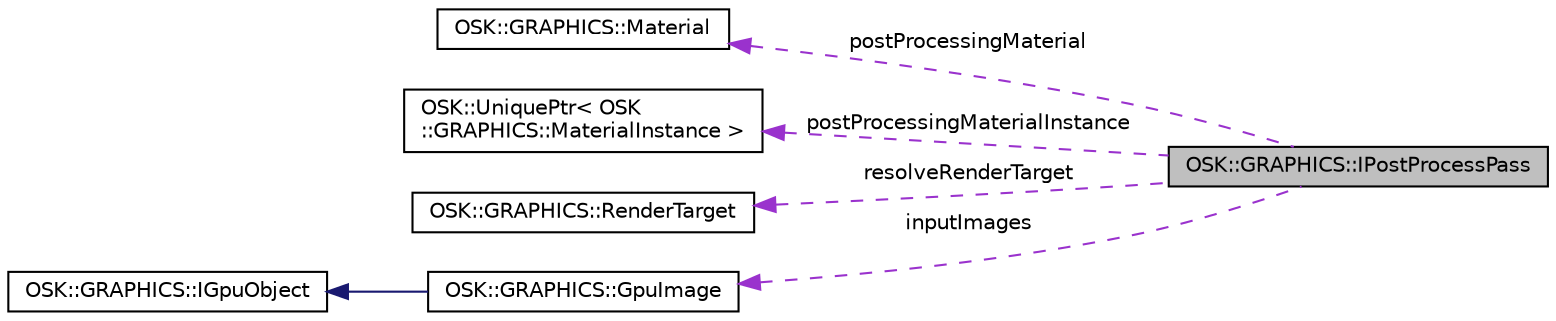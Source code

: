 digraph "OSK::GRAPHICS::IPostProcessPass"
{
 // LATEX_PDF_SIZE
  edge [fontname="Helvetica",fontsize="10",labelfontname="Helvetica",labelfontsize="10"];
  node [fontname="Helvetica",fontsize="10",shape=record];
  rankdir="LR";
  Node1 [label="OSK::GRAPHICS::IPostProcessPass",height=0.2,width=0.4,color="black", fillcolor="grey75", style="filled", fontcolor="black",tooltip="Clase base que permite ejecutar pases de efectos de postprocesamiento."];
  Node2 -> Node1 [dir="back",color="darkorchid3",fontsize="10",style="dashed",label=" postProcessingMaterial" ];
  Node2 [label="OSK::GRAPHICS::Material",height=0.2,width=0.4,color="black", fillcolor="white", style="filled",URL="$class_o_s_k_1_1_g_r_a_p_h_i_c_s_1_1_material.html",tooltip="Un material define el comportamiento del renderizador con un objeto en concreto. Debe definirse el la..."];
  Node3 -> Node1 [dir="back",color="darkorchid3",fontsize="10",style="dashed",label=" postProcessingMaterialInstance" ];
  Node3 [label="OSK::UniquePtr\< OSK\l::GRAPHICS::MaterialInstance \>",height=0.2,width=0.4,color="black", fillcolor="white", style="filled",URL="$class_o_s_k_1_1_unique_ptr.html",tooltip=" "];
  Node4 -> Node1 [dir="back",color="darkorchid3",fontsize="10",style="dashed",label=" resolveRenderTarget" ];
  Node4 [label="OSK::GRAPHICS::RenderTarget",height=0.2,width=0.4,color="black", fillcolor="white", style="filled",URL="$class_o_s_k_1_1_g_r_a_p_h_i_c_s_1_1_render_target.html",tooltip="Representa una textura a la que se puede renderizar."];
  Node5 -> Node1 [dir="back",color="darkorchid3",fontsize="10",style="dashed",label=" inputImages" ];
  Node5 [label="OSK::GRAPHICS::GpuImage",height=0.2,width=0.4,color="black", fillcolor="white", style="filled",URL="$class_o_s_k_1_1_g_r_a_p_h_i_c_s_1_1_gpu_image.html",tooltip="Representación interna de una imagen en la GPU."];
  Node6 -> Node5 [dir="back",color="midnightblue",fontsize="10",style="solid"];
  Node6 [label="OSK::GRAPHICS::IGpuObject",height=0.2,width=0.4,color="black", fillcolor="white", style="filled",URL="$class_o_s_k_1_1_g_r_a_p_h_i_c_s_1_1_i_gpu_object.html",tooltip="Interfaz común para los objetos almacenados en la CPU."];
}
